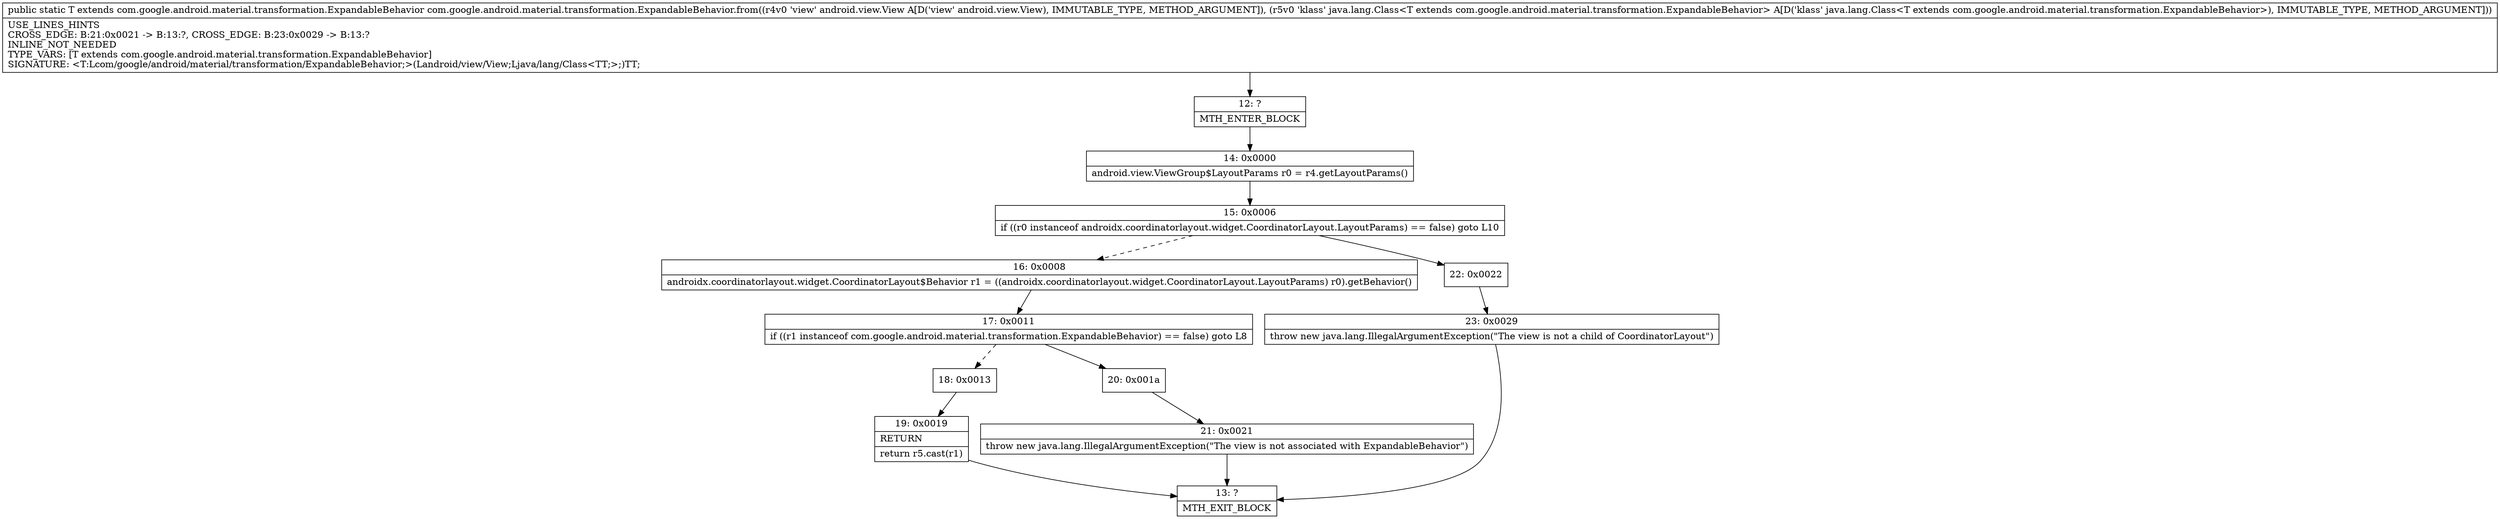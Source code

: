 digraph "CFG forcom.google.android.material.transformation.ExpandableBehavior.from(Landroid\/view\/View;Ljava\/lang\/Class;)Lcom\/google\/android\/material\/transformation\/ExpandableBehavior;" {
Node_12 [shape=record,label="{12\:\ ?|MTH_ENTER_BLOCK\l}"];
Node_14 [shape=record,label="{14\:\ 0x0000|android.view.ViewGroup$LayoutParams r0 = r4.getLayoutParams()\l}"];
Node_15 [shape=record,label="{15\:\ 0x0006|if ((r0 instanceof androidx.coordinatorlayout.widget.CoordinatorLayout.LayoutParams) == false) goto L10\l}"];
Node_16 [shape=record,label="{16\:\ 0x0008|androidx.coordinatorlayout.widget.CoordinatorLayout$Behavior r1 = ((androidx.coordinatorlayout.widget.CoordinatorLayout.LayoutParams) r0).getBehavior()\l}"];
Node_17 [shape=record,label="{17\:\ 0x0011|if ((r1 instanceof com.google.android.material.transformation.ExpandableBehavior) == false) goto L8\l}"];
Node_18 [shape=record,label="{18\:\ 0x0013}"];
Node_19 [shape=record,label="{19\:\ 0x0019|RETURN\l|return r5.cast(r1)\l}"];
Node_13 [shape=record,label="{13\:\ ?|MTH_EXIT_BLOCK\l}"];
Node_20 [shape=record,label="{20\:\ 0x001a}"];
Node_21 [shape=record,label="{21\:\ 0x0021|throw new java.lang.IllegalArgumentException(\"The view is not associated with ExpandableBehavior\")\l}"];
Node_22 [shape=record,label="{22\:\ 0x0022}"];
Node_23 [shape=record,label="{23\:\ 0x0029|throw new java.lang.IllegalArgumentException(\"The view is not a child of CoordinatorLayout\")\l}"];
MethodNode[shape=record,label="{public static T extends com.google.android.material.transformation.ExpandableBehavior com.google.android.material.transformation.ExpandableBehavior.from((r4v0 'view' android.view.View A[D('view' android.view.View), IMMUTABLE_TYPE, METHOD_ARGUMENT]), (r5v0 'klass' java.lang.Class\<T extends com.google.android.material.transformation.ExpandableBehavior\> A[D('klass' java.lang.Class\<T extends com.google.android.material.transformation.ExpandableBehavior\>), IMMUTABLE_TYPE, METHOD_ARGUMENT]))  | USE_LINES_HINTS\lCROSS_EDGE: B:21:0x0021 \-\> B:13:?, CROSS_EDGE: B:23:0x0029 \-\> B:13:?\lINLINE_NOT_NEEDED\lTYPE_VARS: [T extends com.google.android.material.transformation.ExpandableBehavior]\lSIGNATURE: \<T:Lcom\/google\/android\/material\/transformation\/ExpandableBehavior;\>(Landroid\/view\/View;Ljava\/lang\/Class\<TT;\>;)TT;\l}"];
MethodNode -> Node_12;Node_12 -> Node_14;
Node_14 -> Node_15;
Node_15 -> Node_16[style=dashed];
Node_15 -> Node_22;
Node_16 -> Node_17;
Node_17 -> Node_18[style=dashed];
Node_17 -> Node_20;
Node_18 -> Node_19;
Node_19 -> Node_13;
Node_20 -> Node_21;
Node_21 -> Node_13;
Node_22 -> Node_23;
Node_23 -> Node_13;
}


